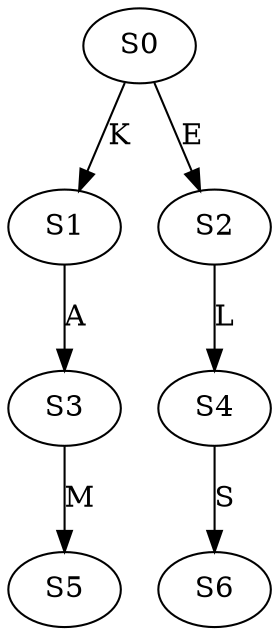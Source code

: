 strict digraph  {
	S0 -> S1 [ label = K ];
	S0 -> S2 [ label = E ];
	S1 -> S3 [ label = A ];
	S2 -> S4 [ label = L ];
	S3 -> S5 [ label = M ];
	S4 -> S6 [ label = S ];
}
